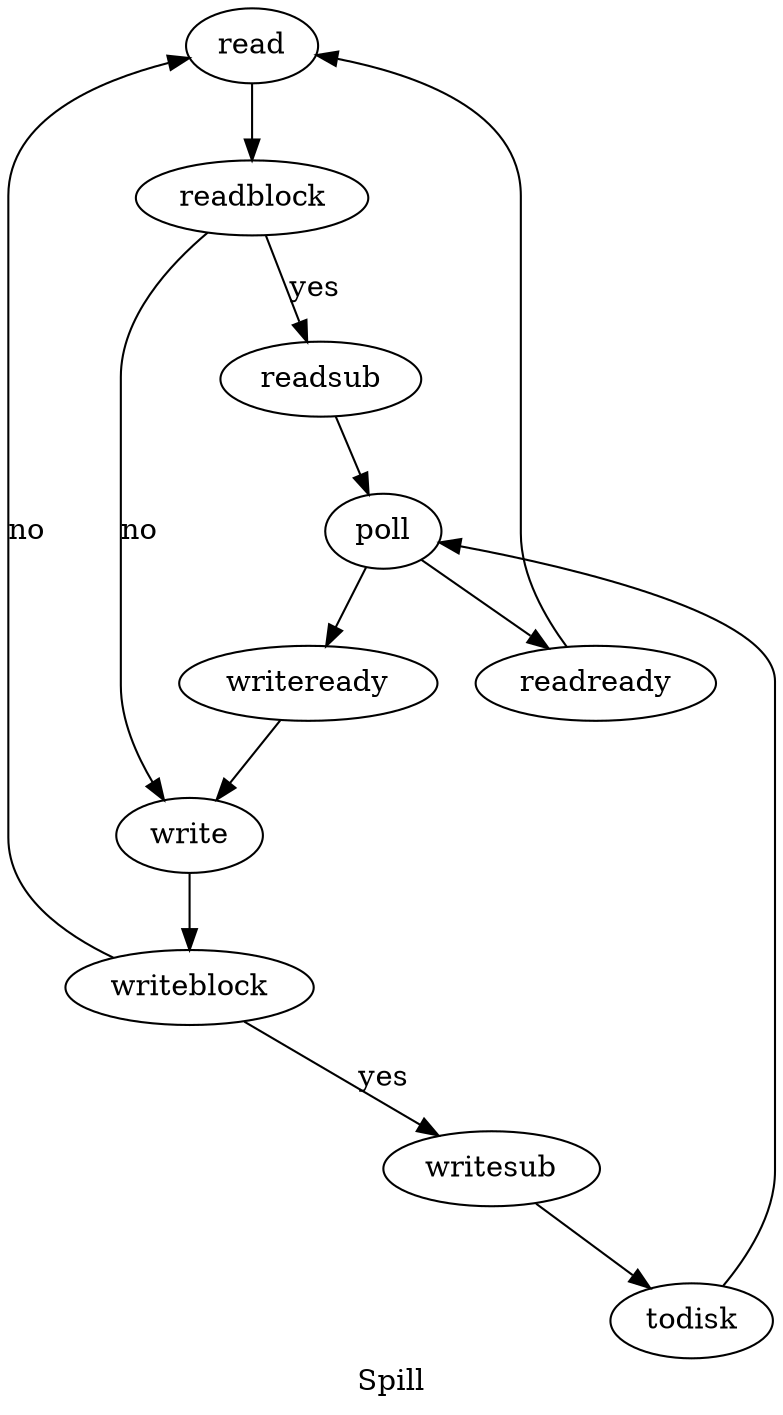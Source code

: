 digraph {
	label="Spill"
	read -> readblock;
	readblock -> readsub[label="yes"];
	readsub -> poll;
	readblock -> write[label="no"];
	write -> writeblock;
	writeblock -> writesub[label="yes"];
	writesub -> todisk -> poll;
	writeblock -> read[label="no"];
	poll -> readready -> read;
	poll -> writeready -> write;
}
